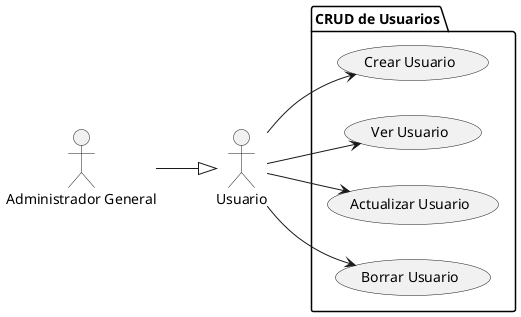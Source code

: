 @startuml ManejoUsuario
left to right direction
actor "Administrador General" as AdminGeneral
actor "Usuario" as Usuario

package "CRUD de Usuarios" {
    usecase "Crear Usuario" as CU1
    usecase "Ver Usuario" as CU2
    usecase "Actualizar Usuario" as CU3
    usecase "Borrar Usuario" as CU4
}

AdminGeneral --|> Usuario
Usuario --> CU1
Usuario --> CU2
Usuario --> CU3
Usuario --> CU4
@enduml
